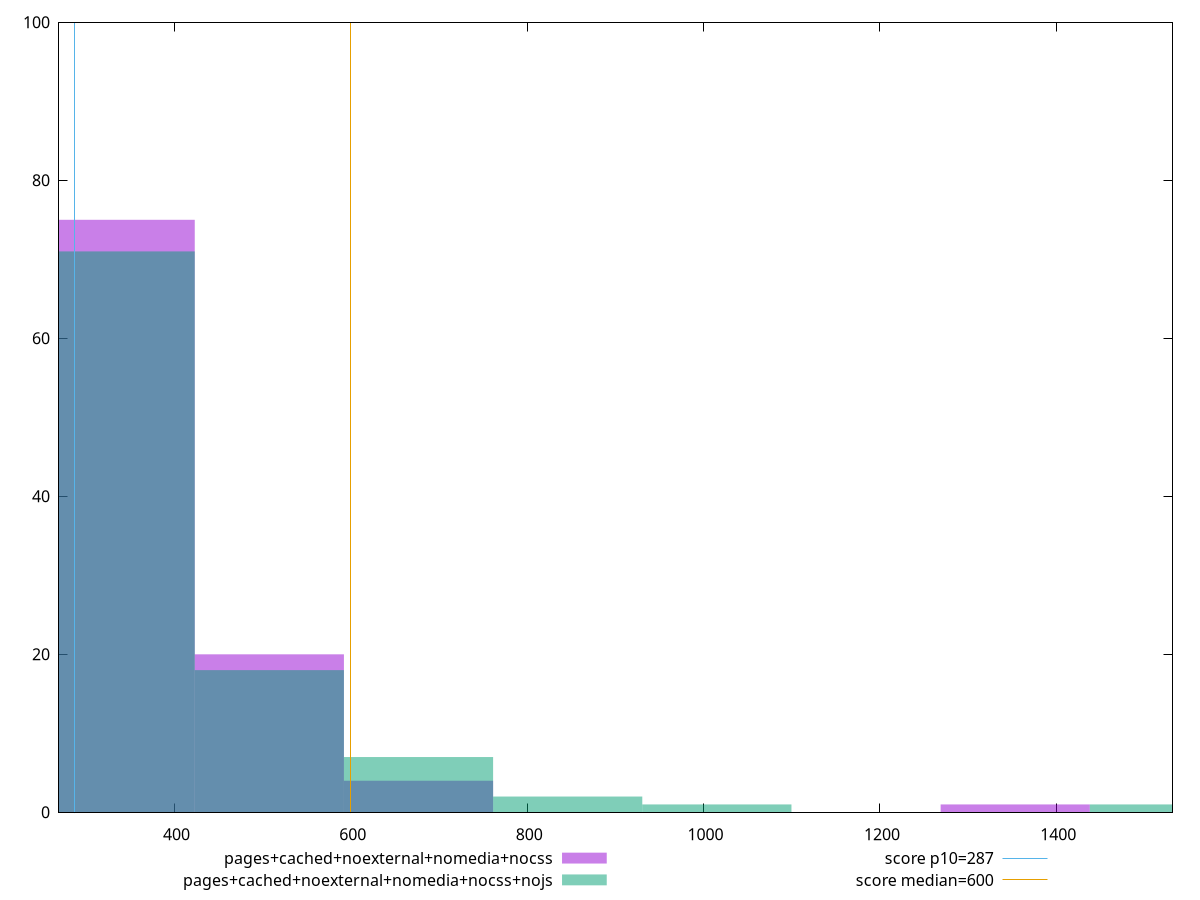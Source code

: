 reset

$pagesCachedNoexternalNomediaNocss <<EOF
338.3660152589046 75
507.54902288835694 20
1353.4640610356184 1
676.7320305178092 4
EOF

$pagesCachedNoexternalNomediaNocssNojs <<EOF
507.54902288835694 18
338.3660152589046 71
676.7320305178092 7
845.9150381472615 2
1015.0980457767139 1
1522.6470686650707 1
EOF

set key outside below
set boxwidth 169.1830076294523
set xrange [269:1531.8340000000007]
set yrange [0:100]
set trange [0:100]
set style fill transparent solid 0.5 noborder

set parametric
set terminal svg size 640, 500 enhanced background rgb 'white'
set output "reprap/total-blocking-time/comparison/histogram/4_vs_5.svg"

plot $pagesCachedNoexternalNomediaNocss title "pages+cached+noexternal+nomedia+nocss" with boxes, \
     $pagesCachedNoexternalNomediaNocssNojs title "pages+cached+noexternal+nomedia+nocss+nojs" with boxes, \
     287,t title "score p10=287", \
     600,t title "score median=600"

reset
